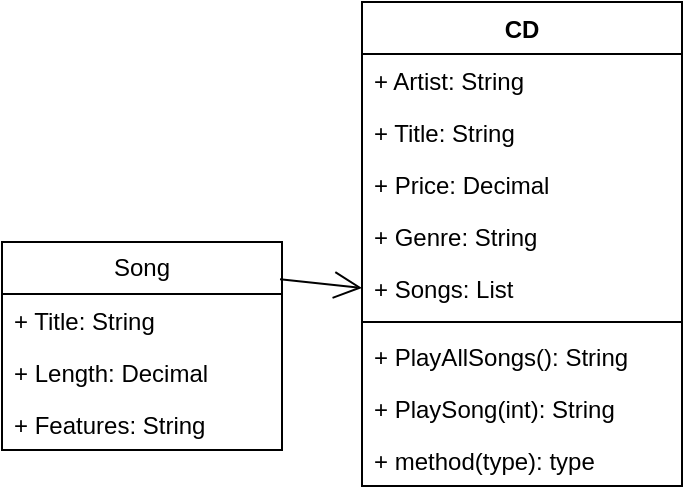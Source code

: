 <mxfile version="21.6.5" type="device">
  <diagram name="Sivu-1" id="hSk9Uk4OZBsDUSZMdjPf">
    <mxGraphModel dx="1156" dy="473" grid="1" gridSize="10" guides="1" tooltips="1" connect="1" arrows="1" fold="1" page="1" pageScale="1" pageWidth="827" pageHeight="1169" math="0" shadow="0">
      <root>
        <mxCell id="0" />
        <mxCell id="1" parent="0" />
        <mxCell id="eKa6JT7IDYh_CywznqdC-1" value="CD" style="swimlane;fontStyle=1;align=center;verticalAlign=top;childLayout=stackLayout;horizontal=1;startSize=26;horizontalStack=0;resizeParent=1;resizeParentMax=0;resizeLast=0;collapsible=1;marginBottom=0;whiteSpace=wrap;html=1;" vertex="1" parent="1">
          <mxGeometry x="330" y="380" width="160" height="242" as="geometry" />
        </mxCell>
        <mxCell id="eKa6JT7IDYh_CywznqdC-2" value="+ Artist: String" style="text;strokeColor=none;fillColor=none;align=left;verticalAlign=top;spacingLeft=4;spacingRight=4;overflow=hidden;rotatable=0;points=[[0,0.5],[1,0.5]];portConstraint=eastwest;whiteSpace=wrap;html=1;" vertex="1" parent="eKa6JT7IDYh_CywznqdC-1">
          <mxGeometry y="26" width="160" height="26" as="geometry" />
        </mxCell>
        <mxCell id="eKa6JT7IDYh_CywznqdC-5" value="+ Title: String" style="text;strokeColor=none;fillColor=none;align=left;verticalAlign=top;spacingLeft=4;spacingRight=4;overflow=hidden;rotatable=0;points=[[0,0.5],[1,0.5]];portConstraint=eastwest;whiteSpace=wrap;html=1;" vertex="1" parent="eKa6JT7IDYh_CywznqdC-1">
          <mxGeometry y="52" width="160" height="26" as="geometry" />
        </mxCell>
        <mxCell id="eKa6JT7IDYh_CywznqdC-7" value="+ Price: Decimal" style="text;strokeColor=none;fillColor=none;align=left;verticalAlign=top;spacingLeft=4;spacingRight=4;overflow=hidden;rotatable=0;points=[[0,0.5],[1,0.5]];portConstraint=eastwest;whiteSpace=wrap;html=1;" vertex="1" parent="eKa6JT7IDYh_CywznqdC-1">
          <mxGeometry y="78" width="160" height="26" as="geometry" />
        </mxCell>
        <mxCell id="eKa6JT7IDYh_CywznqdC-8" value="+ Genre: String" style="text;strokeColor=none;fillColor=none;align=left;verticalAlign=top;spacingLeft=4;spacingRight=4;overflow=hidden;rotatable=0;points=[[0,0.5],[1,0.5]];portConstraint=eastwest;whiteSpace=wrap;html=1;" vertex="1" parent="eKa6JT7IDYh_CywznqdC-1">
          <mxGeometry y="104" width="160" height="26" as="geometry" />
        </mxCell>
        <mxCell id="eKa6JT7IDYh_CywznqdC-11" value="+ Songs: List" style="text;strokeColor=none;fillColor=none;align=left;verticalAlign=top;spacingLeft=4;spacingRight=4;overflow=hidden;rotatable=0;points=[[0,0.5],[1,0.5]];portConstraint=eastwest;whiteSpace=wrap;html=1;" vertex="1" parent="eKa6JT7IDYh_CywznqdC-1">
          <mxGeometry y="130" width="160" height="26" as="geometry" />
        </mxCell>
        <mxCell id="eKa6JT7IDYh_CywznqdC-3" value="" style="line;strokeWidth=1;fillColor=none;align=left;verticalAlign=middle;spacingTop=-1;spacingLeft=3;spacingRight=3;rotatable=0;labelPosition=right;points=[];portConstraint=eastwest;strokeColor=inherit;" vertex="1" parent="eKa6JT7IDYh_CywznqdC-1">
          <mxGeometry y="156" width="160" height="8" as="geometry" />
        </mxCell>
        <mxCell id="eKa6JT7IDYh_CywznqdC-4" value="+ PlayAllSongs(): String" style="text;strokeColor=none;fillColor=none;align=left;verticalAlign=top;spacingLeft=4;spacingRight=4;overflow=hidden;rotatable=0;points=[[0,0.5],[1,0.5]];portConstraint=eastwest;whiteSpace=wrap;html=1;" vertex="1" parent="eKa6JT7IDYh_CywznqdC-1">
          <mxGeometry y="164" width="160" height="26" as="geometry" />
        </mxCell>
        <mxCell id="eKa6JT7IDYh_CywznqdC-10" value="+ PlaySong(int): String" style="text;strokeColor=none;fillColor=none;align=left;verticalAlign=top;spacingLeft=4;spacingRight=4;overflow=hidden;rotatable=0;points=[[0,0.5],[1,0.5]];portConstraint=eastwest;whiteSpace=wrap;html=1;" vertex="1" parent="eKa6JT7IDYh_CywznqdC-1">
          <mxGeometry y="190" width="160" height="26" as="geometry" />
        </mxCell>
        <mxCell id="eKa6JT7IDYh_CywznqdC-9" value="+ method(type): type" style="text;strokeColor=none;fillColor=none;align=left;verticalAlign=top;spacingLeft=4;spacingRight=4;overflow=hidden;rotatable=0;points=[[0,0.5],[1,0.5]];portConstraint=eastwest;whiteSpace=wrap;html=1;" vertex="1" parent="eKa6JT7IDYh_CywznqdC-1">
          <mxGeometry y="216" width="160" height="26" as="geometry" />
        </mxCell>
        <mxCell id="eKa6JT7IDYh_CywznqdC-12" value="Song" style="swimlane;fontStyle=0;childLayout=stackLayout;horizontal=1;startSize=26;fillColor=none;horizontalStack=0;resizeParent=1;resizeParentMax=0;resizeLast=0;collapsible=1;marginBottom=0;whiteSpace=wrap;html=1;" vertex="1" parent="1">
          <mxGeometry x="150" y="500" width="140" height="104" as="geometry" />
        </mxCell>
        <mxCell id="eKa6JT7IDYh_CywznqdC-13" value="+ Title: String" style="text;strokeColor=none;fillColor=none;align=left;verticalAlign=top;spacingLeft=4;spacingRight=4;overflow=hidden;rotatable=0;points=[[0,0.5],[1,0.5]];portConstraint=eastwest;whiteSpace=wrap;html=1;" vertex="1" parent="eKa6JT7IDYh_CywznqdC-12">
          <mxGeometry y="26" width="140" height="26" as="geometry" />
        </mxCell>
        <mxCell id="eKa6JT7IDYh_CywznqdC-14" value="+ Length: Decimal" style="text;strokeColor=none;fillColor=none;align=left;verticalAlign=top;spacingLeft=4;spacingRight=4;overflow=hidden;rotatable=0;points=[[0,0.5],[1,0.5]];portConstraint=eastwest;whiteSpace=wrap;html=1;" vertex="1" parent="eKa6JT7IDYh_CywznqdC-12">
          <mxGeometry y="52" width="140" height="26" as="geometry" />
        </mxCell>
        <mxCell id="eKa6JT7IDYh_CywznqdC-19" value="+ Features: String" style="text;strokeColor=none;fillColor=none;align=left;verticalAlign=top;spacingLeft=4;spacingRight=4;overflow=hidden;rotatable=0;points=[[0,0.5],[1,0.5]];portConstraint=eastwest;whiteSpace=wrap;html=1;" vertex="1" parent="eKa6JT7IDYh_CywznqdC-12">
          <mxGeometry y="78" width="140" height="26" as="geometry" />
        </mxCell>
        <mxCell id="eKa6JT7IDYh_CywznqdC-18" value="" style="endArrow=open;endFill=1;endSize=12;html=1;rounded=0;entryX=0;entryY=0.5;entryDx=0;entryDy=0;exitX=0.993;exitY=0.179;exitDx=0;exitDy=0;exitPerimeter=0;" edge="1" parent="1" source="eKa6JT7IDYh_CywznqdC-12" target="eKa6JT7IDYh_CywznqdC-11">
          <mxGeometry width="160" relative="1" as="geometry">
            <mxPoint x="190" y="528.5" as="sourcePoint" />
            <mxPoint x="350" y="528.5" as="targetPoint" />
          </mxGeometry>
        </mxCell>
      </root>
    </mxGraphModel>
  </diagram>
</mxfile>
